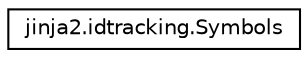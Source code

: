 digraph "Graphical Class Hierarchy"
{
 // LATEX_PDF_SIZE
  edge [fontname="Helvetica",fontsize="10",labelfontname="Helvetica",labelfontsize="10"];
  node [fontname="Helvetica",fontsize="10",shape=record];
  rankdir="LR";
  Node0 [label="jinja2.idtracking.Symbols",height=0.2,width=0.4,color="black", fillcolor="white", style="filled",URL="$classjinja2_1_1idtracking_1_1Symbols.html",tooltip=" "];
}
